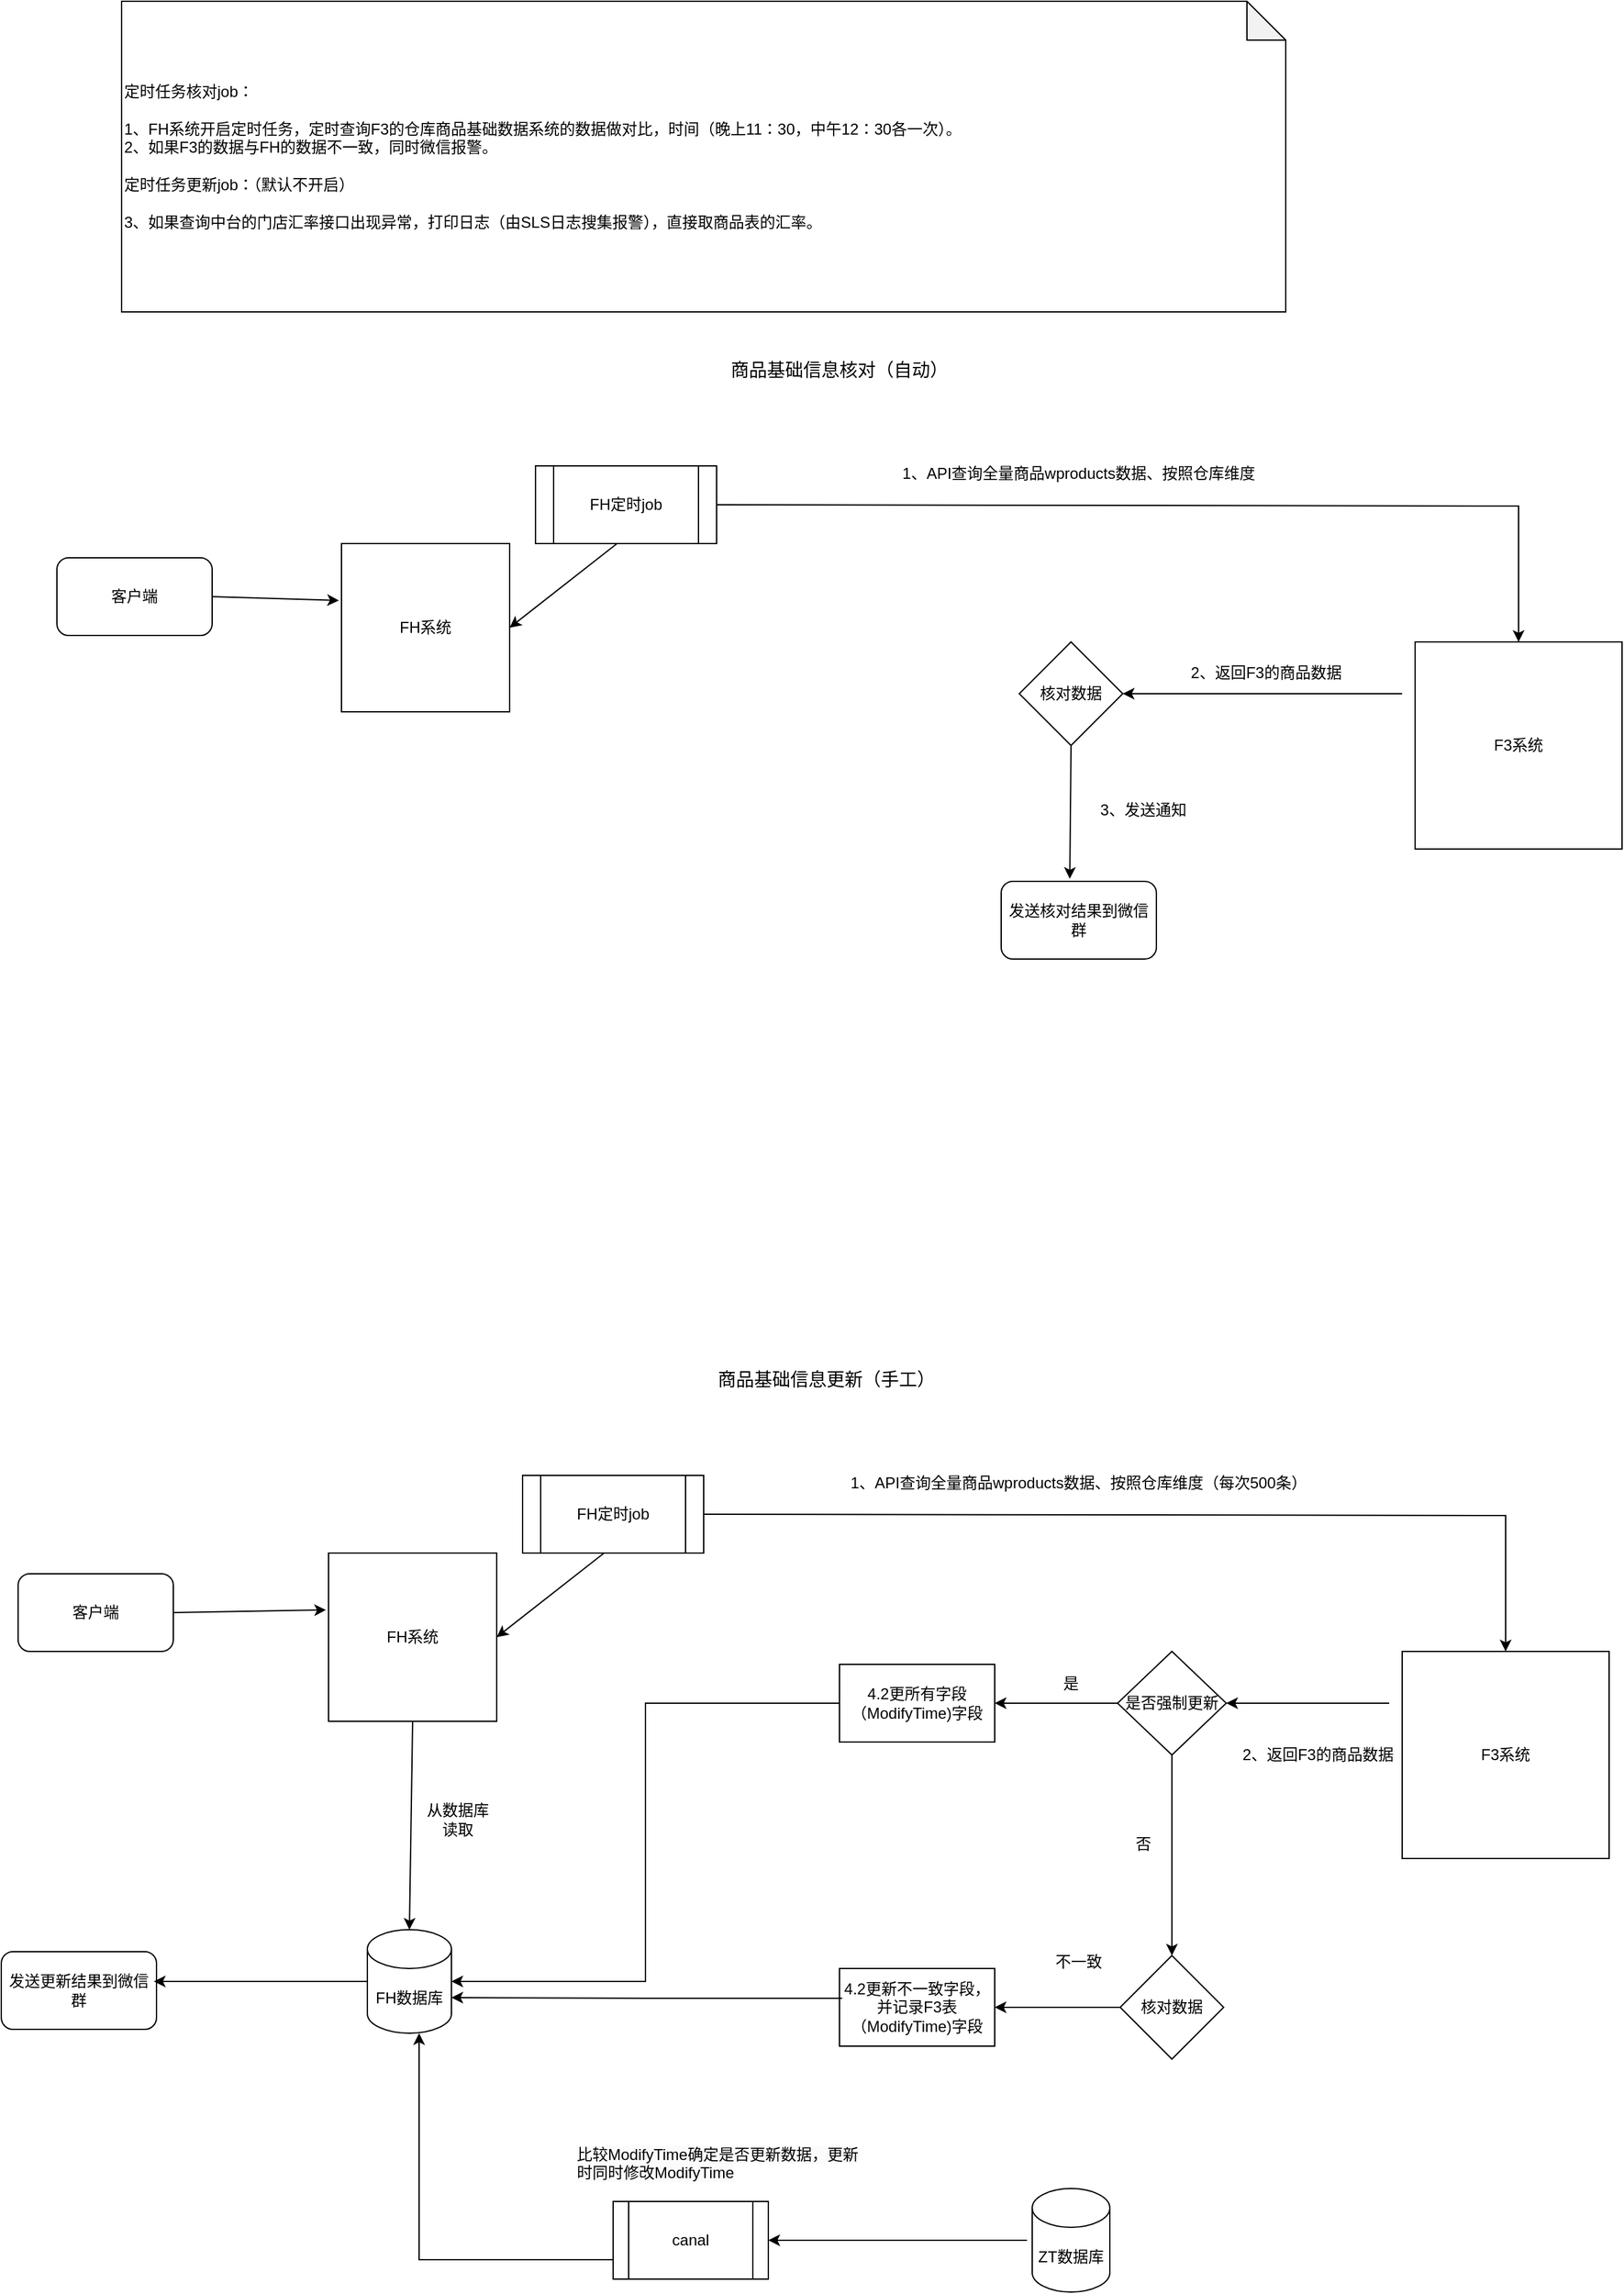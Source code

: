 <mxfile version="24.3.1" type="github">
  <diagram name="第 1 页" id="SwOGUWTqTxj4O2KYx5Az">
    <mxGraphModel dx="2261" dy="1915" grid="1" gridSize="10" guides="1" tooltips="1" connect="1" arrows="1" fold="1" page="1" pageScale="1" pageWidth="827" pageHeight="1169" math="0" shadow="0">
      <root>
        <mxCell id="0" />
        <mxCell id="1" parent="0" />
        <mxCell id="I23bi3BN3UNWPdhFbxeZ-1" value="FH系统" style="whiteSpace=wrap;html=1;aspect=fixed;" parent="1" vertex="1">
          <mxGeometry x="-150" y="149" width="130" height="130" as="geometry" />
        </mxCell>
        <mxCell id="I23bi3BN3UNWPdhFbxeZ-3" value="F3系统" style="whiteSpace=wrap;html=1;aspect=fixed;" parent="1" vertex="1">
          <mxGeometry x="680" y="225" width="160" height="160" as="geometry" />
        </mxCell>
        <mxCell id="I23bi3BN3UNWPdhFbxeZ-6" value="FH定时job" style="shape=process;whiteSpace=wrap;html=1;backgroundOutline=1;" parent="1" vertex="1">
          <mxGeometry y="89" width="140" height="60" as="geometry" />
        </mxCell>
        <mxCell id="I23bi3BN3UNWPdhFbxeZ-7" value="" style="endArrow=classic;html=1;rounded=0;entryX=0.5;entryY=0;entryDx=0;entryDy=0;exitX=1;exitY=0.5;exitDx=0;exitDy=0;" parent="1" source="I23bi3BN3UNWPdhFbxeZ-6" target="I23bi3BN3UNWPdhFbxeZ-3" edge="1">
          <mxGeometry width="50" height="50" relative="1" as="geometry">
            <mxPoint x="370" y="140" as="sourcePoint" />
            <mxPoint x="580" y="140" as="targetPoint" />
            <Array as="points">
              <mxPoint x="760" y="120" />
            </Array>
          </mxGeometry>
        </mxCell>
        <mxCell id="I23bi3BN3UNWPdhFbxeZ-8" value="1、API查询全量商品wproducts数据、按照仓库维度" style="text;html=1;align=center;verticalAlign=middle;whiteSpace=wrap;rounded=0;" parent="1" vertex="1">
          <mxGeometry x="270" y="80" width="300" height="30" as="geometry" />
        </mxCell>
        <mxCell id="I23bi3BN3UNWPdhFbxeZ-9" value="" style="endArrow=classic;html=1;rounded=0;exitX=0.45;exitY=1;exitDx=0;exitDy=0;exitPerimeter=0;entryX=1;entryY=0.5;entryDx=0;entryDy=0;" parent="1" source="I23bi3BN3UNWPdhFbxeZ-6" target="I23bi3BN3UNWPdhFbxeZ-1" edge="1">
          <mxGeometry width="50" height="50" relative="1" as="geometry">
            <mxPoint x="420" y="270" as="sourcePoint" />
            <mxPoint x="470" y="220" as="targetPoint" />
          </mxGeometry>
        </mxCell>
        <mxCell id="I23bi3BN3UNWPdhFbxeZ-10" value="客户端" style="rounded=1;whiteSpace=wrap;html=1;" parent="1" vertex="1">
          <mxGeometry x="-370" y="160" width="120" height="60" as="geometry" />
        </mxCell>
        <mxCell id="I23bi3BN3UNWPdhFbxeZ-11" value="" style="endArrow=classic;html=1;rounded=0;exitX=1;exitY=0.5;exitDx=0;exitDy=0;entryX=-0.015;entryY=0.338;entryDx=0;entryDy=0;entryPerimeter=0;" parent="1" source="I23bi3BN3UNWPdhFbxeZ-10" target="I23bi3BN3UNWPdhFbxeZ-1" edge="1">
          <mxGeometry width="50" height="50" relative="1" as="geometry">
            <mxPoint x="160" y="380" as="sourcePoint" />
            <mxPoint x="210" y="330" as="targetPoint" />
          </mxGeometry>
        </mxCell>
        <mxCell id="I23bi3BN3UNWPdhFbxeZ-12" value="核对数据" style="rhombus;whiteSpace=wrap;html=1;" parent="1" vertex="1">
          <mxGeometry x="374" y="225" width="80" height="80" as="geometry" />
        </mxCell>
        <mxCell id="I23bi3BN3UNWPdhFbxeZ-13" value="" style="endArrow=classic;html=1;rounded=0;entryX=1;entryY=0.5;entryDx=0;entryDy=0;" parent="1" target="I23bi3BN3UNWPdhFbxeZ-12" edge="1">
          <mxGeometry width="50" height="50" relative="1" as="geometry">
            <mxPoint x="670" y="265" as="sourcePoint" />
            <mxPoint x="670" y="290" as="targetPoint" />
          </mxGeometry>
        </mxCell>
        <mxCell id="I23bi3BN3UNWPdhFbxeZ-34" value="&lt;div&gt;定时任务核对job：&lt;br&gt;&lt;br&gt;1、FH系统开启定时任务，定时查询F3的仓库商品基础数据系统的数据做对比，时间（&lt;span style=&quot;background-color: initial;&quot;&gt;晚上11：30，中午12：30各一次）&lt;/span&gt;&lt;span style=&quot;background-color: initial;&quot;&gt;。&lt;/span&gt;&lt;/div&gt;&lt;div&gt;2、如果F3的数据与FH的数据不一致，同时微信报警。&lt;br&gt;&lt;br&gt;定时任务更新job：（默认不开启）&lt;br&gt;&lt;br&gt;&lt;/div&gt;&lt;div&gt;&lt;span style=&quot;background-color: initial;&quot;&gt;3、如果查询中台的门店汇率接口出现异常，打印日志（由SLS日志搜集报警），直接取商品表的汇率。&lt;/span&gt;&lt;br&gt;&lt;/div&gt;" style="shape=note;whiteSpace=wrap;html=1;backgroundOutline=1;darkOpacity=0.05;align=left;" parent="1" vertex="1">
          <mxGeometry x="-320" y="-270" width="900" height="240" as="geometry" />
        </mxCell>
        <mxCell id="I23bi3BN3UNWPdhFbxeZ-35" value="2、返回F3的商品数据" style="text;html=1;align=center;verticalAlign=middle;whiteSpace=wrap;rounded=0;" parent="1" vertex="1">
          <mxGeometry x="480" y="234" width="170" height="30" as="geometry" />
        </mxCell>
        <mxCell id="4naVz4eQQLzdOFx--Ux4-1" value="发送核对结果到微信群" style="rounded=1;whiteSpace=wrap;html=1;" parent="1" vertex="1">
          <mxGeometry x="360" y="410" width="120" height="60" as="geometry" />
        </mxCell>
        <mxCell id="4naVz4eQQLzdOFx--Ux4-2" value="" style="endArrow=classic;html=1;rounded=0;exitX=0.5;exitY=1;exitDx=0;exitDy=0;entryX=0.442;entryY=-0.033;entryDx=0;entryDy=0;entryPerimeter=0;" parent="1" source="I23bi3BN3UNWPdhFbxeZ-12" target="4naVz4eQQLzdOFx--Ux4-1" edge="1">
          <mxGeometry width="50" height="50" relative="1" as="geometry">
            <mxPoint x="360" y="385" as="sourcePoint" />
            <mxPoint x="426" y="410" as="targetPoint" />
          </mxGeometry>
        </mxCell>
        <mxCell id="4naVz4eQQLzdOFx--Ux4-6" value="3、发送通知" style="text;html=1;align=center;verticalAlign=middle;whiteSpace=wrap;rounded=0;" parent="1" vertex="1">
          <mxGeometry x="420" y="340" width="100" height="30" as="geometry" />
        </mxCell>
        <mxCell id="DuokuNJwzsPmPS03nK41-2" value="&lt;font style=&quot;font-size: 14px;&quot;&gt;商品基础信息核对（自动）&lt;/font&gt;" style="text;html=1;align=center;verticalAlign=middle;whiteSpace=wrap;rounded=0;" vertex="1" parent="1">
          <mxGeometry x="130" width="210" height="30" as="geometry" />
        </mxCell>
        <mxCell id="DuokuNJwzsPmPS03nK41-3" value="FH系统" style="whiteSpace=wrap;html=1;aspect=fixed;" vertex="1" parent="1">
          <mxGeometry x="-160" y="929" width="130" height="130" as="geometry" />
        </mxCell>
        <mxCell id="DuokuNJwzsPmPS03nK41-5" value="FH数据库" style="shape=cylinder3;whiteSpace=wrap;html=1;boundedLbl=1;backgroundOutline=1;size=15;" vertex="1" parent="1">
          <mxGeometry x="-130" y="1220" width="65" height="80" as="geometry" />
        </mxCell>
        <mxCell id="DuokuNJwzsPmPS03nK41-6" value="F3系统" style="whiteSpace=wrap;html=1;aspect=fixed;" vertex="1" parent="1">
          <mxGeometry x="670" y="1005" width="160" height="160" as="geometry" />
        </mxCell>
        <mxCell id="DuokuNJwzsPmPS03nK41-7" value="" style="endArrow=classic;html=1;rounded=0;exitX=0.5;exitY=1;exitDx=0;exitDy=0;entryX=0.5;entryY=0;entryDx=0;entryDy=0;entryPerimeter=0;" edge="1" parent="1" source="DuokuNJwzsPmPS03nK41-3" target="DuokuNJwzsPmPS03nK41-5">
          <mxGeometry width="50" height="50" relative="1" as="geometry">
            <mxPoint x="360" y="1150" as="sourcePoint" />
            <mxPoint x="410" y="1100" as="targetPoint" />
          </mxGeometry>
        </mxCell>
        <mxCell id="DuokuNJwzsPmPS03nK41-8" value="FH定时job" style="shape=process;whiteSpace=wrap;html=1;backgroundOutline=1;" vertex="1" parent="1">
          <mxGeometry x="-10" y="869" width="140" height="60" as="geometry" />
        </mxCell>
        <mxCell id="DuokuNJwzsPmPS03nK41-9" value="" style="endArrow=classic;html=1;rounded=0;entryX=0.5;entryY=0;entryDx=0;entryDy=0;exitX=1;exitY=0.5;exitDx=0;exitDy=0;" edge="1" parent="1" source="DuokuNJwzsPmPS03nK41-8" target="DuokuNJwzsPmPS03nK41-6">
          <mxGeometry width="50" height="50" relative="1" as="geometry">
            <mxPoint x="360" y="920" as="sourcePoint" />
            <mxPoint x="570" y="920" as="targetPoint" />
            <Array as="points">
              <mxPoint x="750" y="900" />
            </Array>
          </mxGeometry>
        </mxCell>
        <mxCell id="DuokuNJwzsPmPS03nK41-10" value="1、API查询全量商品wproducts数据、按照仓库维度（每次500条）" style="text;html=1;align=center;verticalAlign=middle;whiteSpace=wrap;rounded=0;" vertex="1" parent="1">
          <mxGeometry x="235" y="860" width="370" height="30" as="geometry" />
        </mxCell>
        <mxCell id="DuokuNJwzsPmPS03nK41-11" value="" style="endArrow=classic;html=1;rounded=0;exitX=0.45;exitY=1;exitDx=0;exitDy=0;exitPerimeter=0;entryX=1;entryY=0.5;entryDx=0;entryDy=0;" edge="1" parent="1" source="DuokuNJwzsPmPS03nK41-8" target="DuokuNJwzsPmPS03nK41-3">
          <mxGeometry width="50" height="50" relative="1" as="geometry">
            <mxPoint x="410" y="1050" as="sourcePoint" />
            <mxPoint x="460" y="1000" as="targetPoint" />
          </mxGeometry>
        </mxCell>
        <mxCell id="DuokuNJwzsPmPS03nK41-12" value="客户端" style="rounded=1;whiteSpace=wrap;html=1;" vertex="1" parent="1">
          <mxGeometry x="-400" y="945" width="120" height="60" as="geometry" />
        </mxCell>
        <mxCell id="DuokuNJwzsPmPS03nK41-13" value="" style="endArrow=classic;html=1;rounded=0;exitX=1;exitY=0.5;exitDx=0;exitDy=0;entryX=-0.015;entryY=0.338;entryDx=0;entryDy=0;entryPerimeter=0;" edge="1" parent="1" source="DuokuNJwzsPmPS03nK41-12" target="DuokuNJwzsPmPS03nK41-3">
          <mxGeometry width="50" height="50" relative="1" as="geometry">
            <mxPoint x="150" y="1160" as="sourcePoint" />
            <mxPoint x="200" y="1110" as="targetPoint" />
          </mxGeometry>
        </mxCell>
        <mxCell id="DuokuNJwzsPmPS03nK41-14" value="核对数据" style="rhombus;whiteSpace=wrap;html=1;" vertex="1" parent="1">
          <mxGeometry x="452" y="1240" width="80" height="80" as="geometry" />
        </mxCell>
        <mxCell id="DuokuNJwzsPmPS03nK41-15" value="" style="endArrow=classic;html=1;rounded=0;entryX=1;entryY=0.5;entryDx=0;entryDy=0;" edge="1" parent="1" target="DuokuNJwzsPmPS03nK41-33">
          <mxGeometry width="50" height="50" relative="1" as="geometry">
            <mxPoint x="660" y="1045" as="sourcePoint" />
            <mxPoint x="660" y="1070" as="targetPoint" />
          </mxGeometry>
        </mxCell>
        <mxCell id="DuokuNJwzsPmPS03nK41-16" value="" style="endArrow=classic;html=1;rounded=0;entryX=1;entryY=0.5;entryDx=0;entryDy=0;exitX=0;exitY=0.5;exitDx=0;exitDy=0;" edge="1" parent="1" source="DuokuNJwzsPmPS03nK41-14" target="DuokuNJwzsPmPS03nK41-17">
          <mxGeometry width="50" height="50" relative="1" as="geometry">
            <mxPoint x="575" y="1325" as="sourcePoint" />
            <mxPoint x="355" y="1329" as="targetPoint" />
          </mxGeometry>
        </mxCell>
        <mxCell id="DuokuNJwzsPmPS03nK41-17" value="4.2更新不一致字段，并记录F3表（ModifyTime)字段" style="rounded=0;whiteSpace=wrap;html=1;" vertex="1" parent="1">
          <mxGeometry x="235" y="1250" width="120" height="60" as="geometry" />
        </mxCell>
        <mxCell id="DuokuNJwzsPmPS03nK41-19" value="&lt;span style=&quot;color: rgb(0, 0, 0); font-family: Helvetica; font-size: 12px; font-style: normal; font-variant-ligatures: normal; font-variant-caps: normal; font-weight: 400; letter-spacing: normal; orphans: 2; text-align: center; text-indent: 0px; text-transform: none; widows: 2; word-spacing: 0px; -webkit-text-stroke-width: 0px; white-space: normal; background-color: rgb(251, 251, 251); text-decoration-thickness: initial; text-decoration-style: initial; text-decoration-color: initial; display: inline !important; float: none;&quot;&gt;比较ModifyTime确定是否更新数据，更新时同时修改ModifyTime&lt;/span&gt;" style="text;whiteSpace=wrap;html=1;" vertex="1" parent="1">
          <mxGeometry x="30" y="1380" width="220" height="40" as="geometry" />
        </mxCell>
        <mxCell id="DuokuNJwzsPmPS03nK41-20" value="canal" style="shape=process;whiteSpace=wrap;html=1;backgroundOutline=1;" vertex="1" parent="1">
          <mxGeometry x="60" y="1430" width="120" height="60" as="geometry" />
        </mxCell>
        <mxCell id="DuokuNJwzsPmPS03nK41-21" value="" style="endArrow=classic;html=1;rounded=0;entryX=1;entryY=0.5;entryDx=0;entryDy=0;exitX=0;exitY=0.5;exitDx=0;exitDy=0;" edge="1" parent="1" target="DuokuNJwzsPmPS03nK41-20">
          <mxGeometry width="50" height="50" relative="1" as="geometry">
            <mxPoint x="380" y="1460" as="sourcePoint" />
            <mxPoint x="340" y="1470" as="targetPoint" />
          </mxGeometry>
        </mxCell>
        <mxCell id="DuokuNJwzsPmPS03nK41-22" value="" style="endArrow=classic;html=1;rounded=0;exitX=0;exitY=0.75;exitDx=0;exitDy=0;" edge="1" parent="1" source="DuokuNJwzsPmPS03nK41-20">
          <mxGeometry width="50" height="50" relative="1" as="geometry">
            <mxPoint x="-140" y="1350" as="sourcePoint" />
            <mxPoint x="-90" y="1300" as="targetPoint" />
            <Array as="points">
              <mxPoint x="-90" y="1475" />
            </Array>
          </mxGeometry>
        </mxCell>
        <mxCell id="DuokuNJwzsPmPS03nK41-23" value="ZT数据库" style="shape=cylinder3;whiteSpace=wrap;html=1;boundedLbl=1;backgroundOutline=1;size=15;" vertex="1" parent="1">
          <mxGeometry x="384" y="1420" width="60" height="80" as="geometry" />
        </mxCell>
        <mxCell id="DuokuNJwzsPmPS03nK41-24" value="2、返回F3的商品数据" style="text;html=1;align=center;verticalAlign=middle;whiteSpace=wrap;rounded=0;" vertex="1" parent="1">
          <mxGeometry x="520" y="1070" width="170" height="30" as="geometry" />
        </mxCell>
        <mxCell id="DuokuNJwzsPmPS03nK41-27" value="不一致" style="text;html=1;align=center;verticalAlign=middle;whiteSpace=wrap;rounded=0;" vertex="1" parent="1">
          <mxGeometry x="390" y="1230" width="60" height="30" as="geometry" />
        </mxCell>
        <mxCell id="DuokuNJwzsPmPS03nK41-29" value="从数据库读取" style="text;html=1;align=center;verticalAlign=middle;whiteSpace=wrap;rounded=0;" vertex="1" parent="1">
          <mxGeometry x="-90" y="1120" width="60" height="30" as="geometry" />
        </mxCell>
        <mxCell id="DuokuNJwzsPmPS03nK41-32" value="&lt;font style=&quot;font-size: 14px;&quot;&gt;商品基础信息更新（手工）&lt;/font&gt;" style="text;html=1;align=center;verticalAlign=middle;whiteSpace=wrap;rounded=0;" vertex="1" parent="1">
          <mxGeometry x="120" y="780" width="210" height="30" as="geometry" />
        </mxCell>
        <mxCell id="DuokuNJwzsPmPS03nK41-35" style="edgeStyle=orthogonalEdgeStyle;rounded=0;orthogonalLoop=1;jettySize=auto;html=1;" edge="1" parent="1" source="DuokuNJwzsPmPS03nK41-33" target="DuokuNJwzsPmPS03nK41-34">
          <mxGeometry relative="1" as="geometry" />
        </mxCell>
        <mxCell id="DuokuNJwzsPmPS03nK41-36" style="edgeStyle=orthogonalEdgeStyle;rounded=0;orthogonalLoop=1;jettySize=auto;html=1;entryX=0.5;entryY=0;entryDx=0;entryDy=0;" edge="1" parent="1" source="DuokuNJwzsPmPS03nK41-33" target="DuokuNJwzsPmPS03nK41-14">
          <mxGeometry relative="1" as="geometry" />
        </mxCell>
        <mxCell id="DuokuNJwzsPmPS03nK41-33" value="是否强制更新" style="rhombus;whiteSpace=wrap;html=1;" vertex="1" parent="1">
          <mxGeometry x="450" y="1005" width="84" height="80" as="geometry" />
        </mxCell>
        <mxCell id="DuokuNJwzsPmPS03nK41-34" value="4.2更所有字段&lt;div&gt;（ModifyTime)字段&lt;/div&gt;" style="rounded=0;whiteSpace=wrap;html=1;" vertex="1" parent="1">
          <mxGeometry x="235" y="1015" width="120" height="60" as="geometry" />
        </mxCell>
        <mxCell id="DuokuNJwzsPmPS03nK41-37" style="edgeStyle=orthogonalEdgeStyle;rounded=0;orthogonalLoop=1;jettySize=auto;html=1;entryX=1;entryY=0.5;entryDx=0;entryDy=0;entryPerimeter=0;" edge="1" parent="1" source="DuokuNJwzsPmPS03nK41-34" target="DuokuNJwzsPmPS03nK41-5">
          <mxGeometry relative="1" as="geometry" />
        </mxCell>
        <mxCell id="DuokuNJwzsPmPS03nK41-38" style="edgeStyle=orthogonalEdgeStyle;rounded=0;orthogonalLoop=1;jettySize=auto;html=1;entryX=1;entryY=0;entryDx=0;entryDy=52.5;entryPerimeter=0;exitX=0.017;exitY=0.383;exitDx=0;exitDy=0;exitPerimeter=0;" edge="1" parent="1" source="DuokuNJwzsPmPS03nK41-17" target="DuokuNJwzsPmPS03nK41-5">
          <mxGeometry relative="1" as="geometry" />
        </mxCell>
        <mxCell id="DuokuNJwzsPmPS03nK41-42" value="是" style="text;html=1;align=center;verticalAlign=middle;whiteSpace=wrap;rounded=0;" vertex="1" parent="1">
          <mxGeometry x="384" y="1015" width="60" height="30" as="geometry" />
        </mxCell>
        <mxCell id="DuokuNJwzsPmPS03nK41-43" value="否" style="text;html=1;align=center;verticalAlign=middle;whiteSpace=wrap;rounded=0;" vertex="1" parent="1">
          <mxGeometry x="440" y="1139" width="60" height="30" as="geometry" />
        </mxCell>
        <mxCell id="DuokuNJwzsPmPS03nK41-44" value="发送更新结果到微信群" style="rounded=1;whiteSpace=wrap;html=1;" vertex="1" parent="1">
          <mxGeometry x="-413" y="1237" width="120" height="60" as="geometry" />
        </mxCell>
        <mxCell id="DuokuNJwzsPmPS03nK41-45" style="edgeStyle=orthogonalEdgeStyle;rounded=0;orthogonalLoop=1;jettySize=auto;html=1;entryX=0.983;entryY=0.383;entryDx=0;entryDy=0;entryPerimeter=0;" edge="1" parent="1" source="DuokuNJwzsPmPS03nK41-5" target="DuokuNJwzsPmPS03nK41-44">
          <mxGeometry relative="1" as="geometry" />
        </mxCell>
      </root>
    </mxGraphModel>
  </diagram>
</mxfile>
